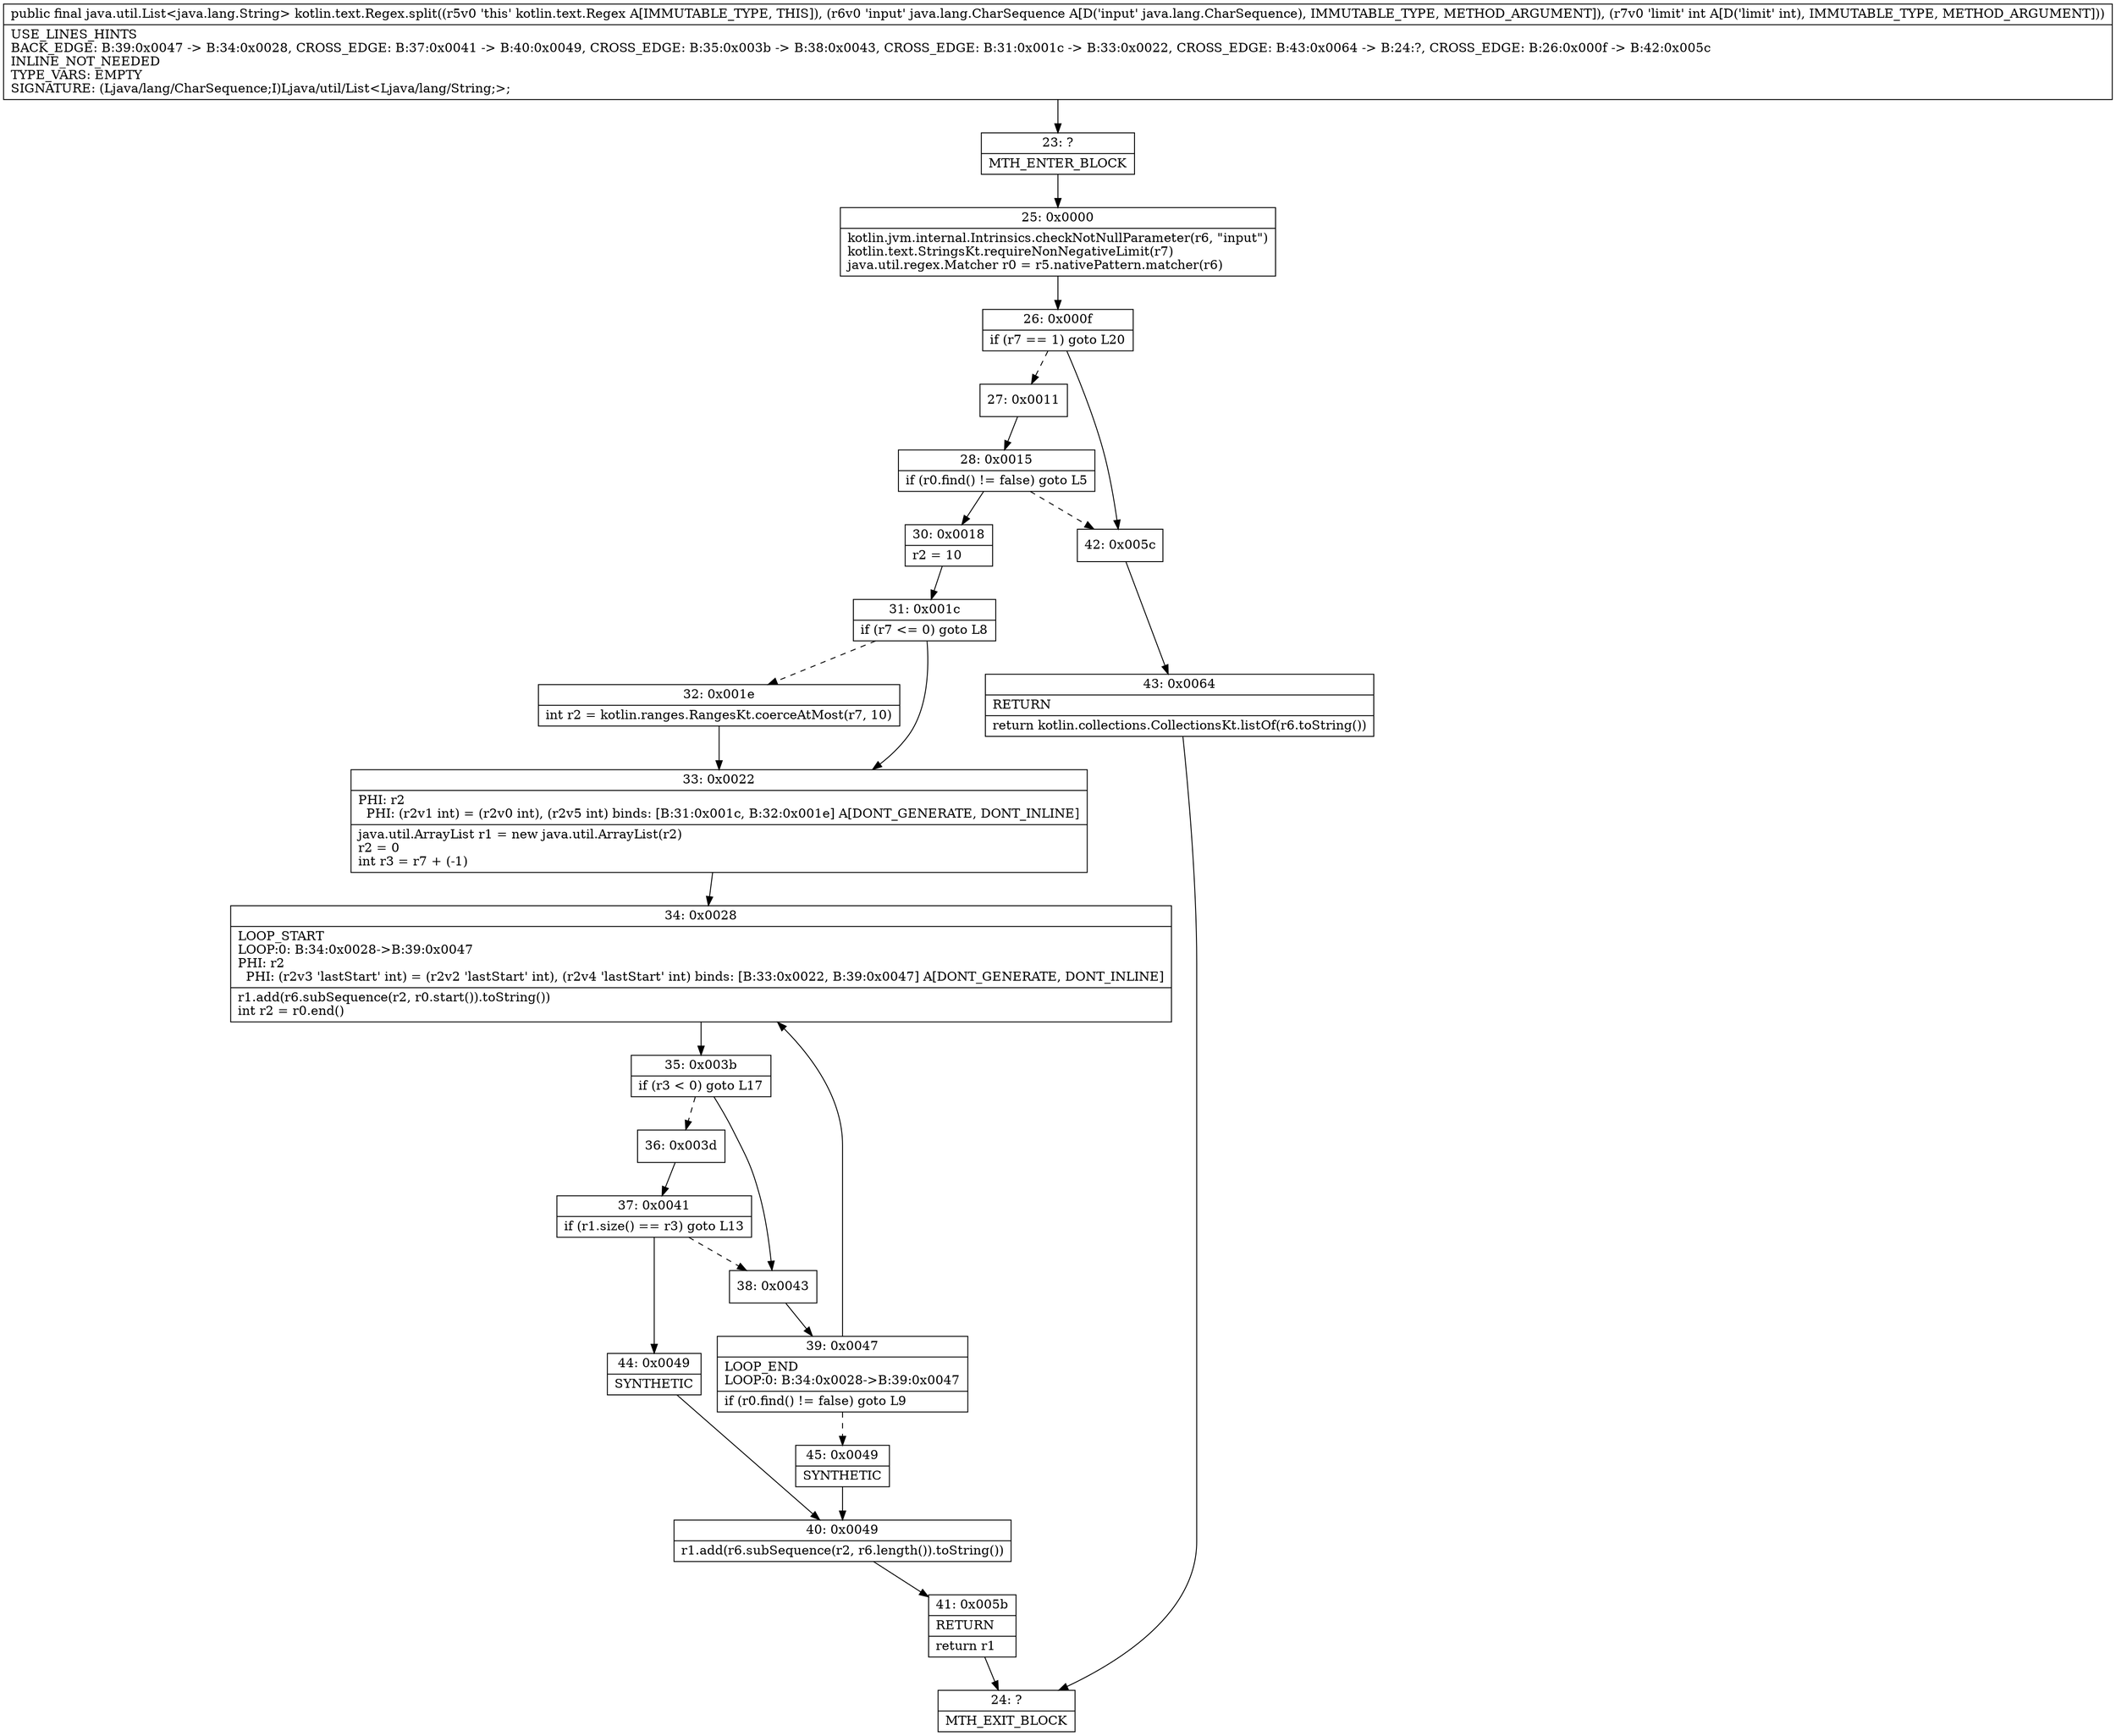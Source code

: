 digraph "CFG forkotlin.text.Regex.split(Ljava\/lang\/CharSequence;I)Ljava\/util\/List;" {
Node_23 [shape=record,label="{23\:\ ?|MTH_ENTER_BLOCK\l}"];
Node_25 [shape=record,label="{25\:\ 0x0000|kotlin.jvm.internal.Intrinsics.checkNotNullParameter(r6, \"input\")\lkotlin.text.StringsKt.requireNonNegativeLimit(r7)\ljava.util.regex.Matcher r0 = r5.nativePattern.matcher(r6)\l}"];
Node_26 [shape=record,label="{26\:\ 0x000f|if (r7 == 1) goto L20\l}"];
Node_27 [shape=record,label="{27\:\ 0x0011}"];
Node_28 [shape=record,label="{28\:\ 0x0015|if (r0.find() != false) goto L5\l}"];
Node_30 [shape=record,label="{30\:\ 0x0018|r2 = 10\l}"];
Node_31 [shape=record,label="{31\:\ 0x001c|if (r7 \<= 0) goto L8\l}"];
Node_32 [shape=record,label="{32\:\ 0x001e|int r2 = kotlin.ranges.RangesKt.coerceAtMost(r7, 10)\l}"];
Node_33 [shape=record,label="{33\:\ 0x0022|PHI: r2 \l  PHI: (r2v1 int) = (r2v0 int), (r2v5 int) binds: [B:31:0x001c, B:32:0x001e] A[DONT_GENERATE, DONT_INLINE]\l|java.util.ArrayList r1 = new java.util.ArrayList(r2)\lr2 = 0\lint r3 = r7 + (\-1)\l}"];
Node_34 [shape=record,label="{34\:\ 0x0028|LOOP_START\lLOOP:0: B:34:0x0028\-\>B:39:0x0047\lPHI: r2 \l  PHI: (r2v3 'lastStart' int) = (r2v2 'lastStart' int), (r2v4 'lastStart' int) binds: [B:33:0x0022, B:39:0x0047] A[DONT_GENERATE, DONT_INLINE]\l|r1.add(r6.subSequence(r2, r0.start()).toString())\lint r2 = r0.end()\l}"];
Node_35 [shape=record,label="{35\:\ 0x003b|if (r3 \< 0) goto L17\l}"];
Node_36 [shape=record,label="{36\:\ 0x003d}"];
Node_37 [shape=record,label="{37\:\ 0x0041|if (r1.size() == r3) goto L13\l}"];
Node_44 [shape=record,label="{44\:\ 0x0049|SYNTHETIC\l}"];
Node_40 [shape=record,label="{40\:\ 0x0049|r1.add(r6.subSequence(r2, r6.length()).toString())\l}"];
Node_41 [shape=record,label="{41\:\ 0x005b|RETURN\l|return r1\l}"];
Node_24 [shape=record,label="{24\:\ ?|MTH_EXIT_BLOCK\l}"];
Node_38 [shape=record,label="{38\:\ 0x0043}"];
Node_39 [shape=record,label="{39\:\ 0x0047|LOOP_END\lLOOP:0: B:34:0x0028\-\>B:39:0x0047\l|if (r0.find() != false) goto L9\l}"];
Node_45 [shape=record,label="{45\:\ 0x0049|SYNTHETIC\l}"];
Node_42 [shape=record,label="{42\:\ 0x005c}"];
Node_43 [shape=record,label="{43\:\ 0x0064|RETURN\l|return kotlin.collections.CollectionsKt.listOf(r6.toString())\l}"];
MethodNode[shape=record,label="{public final java.util.List\<java.lang.String\> kotlin.text.Regex.split((r5v0 'this' kotlin.text.Regex A[IMMUTABLE_TYPE, THIS]), (r6v0 'input' java.lang.CharSequence A[D('input' java.lang.CharSequence), IMMUTABLE_TYPE, METHOD_ARGUMENT]), (r7v0 'limit' int A[D('limit' int), IMMUTABLE_TYPE, METHOD_ARGUMENT]))  | USE_LINES_HINTS\lBACK_EDGE: B:39:0x0047 \-\> B:34:0x0028, CROSS_EDGE: B:37:0x0041 \-\> B:40:0x0049, CROSS_EDGE: B:35:0x003b \-\> B:38:0x0043, CROSS_EDGE: B:31:0x001c \-\> B:33:0x0022, CROSS_EDGE: B:43:0x0064 \-\> B:24:?, CROSS_EDGE: B:26:0x000f \-\> B:42:0x005c\lINLINE_NOT_NEEDED\lTYPE_VARS: EMPTY\lSIGNATURE: (Ljava\/lang\/CharSequence;I)Ljava\/util\/List\<Ljava\/lang\/String;\>;\l}"];
MethodNode -> Node_23;Node_23 -> Node_25;
Node_25 -> Node_26;
Node_26 -> Node_27[style=dashed];
Node_26 -> Node_42;
Node_27 -> Node_28;
Node_28 -> Node_30;
Node_28 -> Node_42[style=dashed];
Node_30 -> Node_31;
Node_31 -> Node_32[style=dashed];
Node_31 -> Node_33;
Node_32 -> Node_33;
Node_33 -> Node_34;
Node_34 -> Node_35;
Node_35 -> Node_36[style=dashed];
Node_35 -> Node_38;
Node_36 -> Node_37;
Node_37 -> Node_38[style=dashed];
Node_37 -> Node_44;
Node_44 -> Node_40;
Node_40 -> Node_41;
Node_41 -> Node_24;
Node_38 -> Node_39;
Node_39 -> Node_34;
Node_39 -> Node_45[style=dashed];
Node_45 -> Node_40;
Node_42 -> Node_43;
Node_43 -> Node_24;
}

